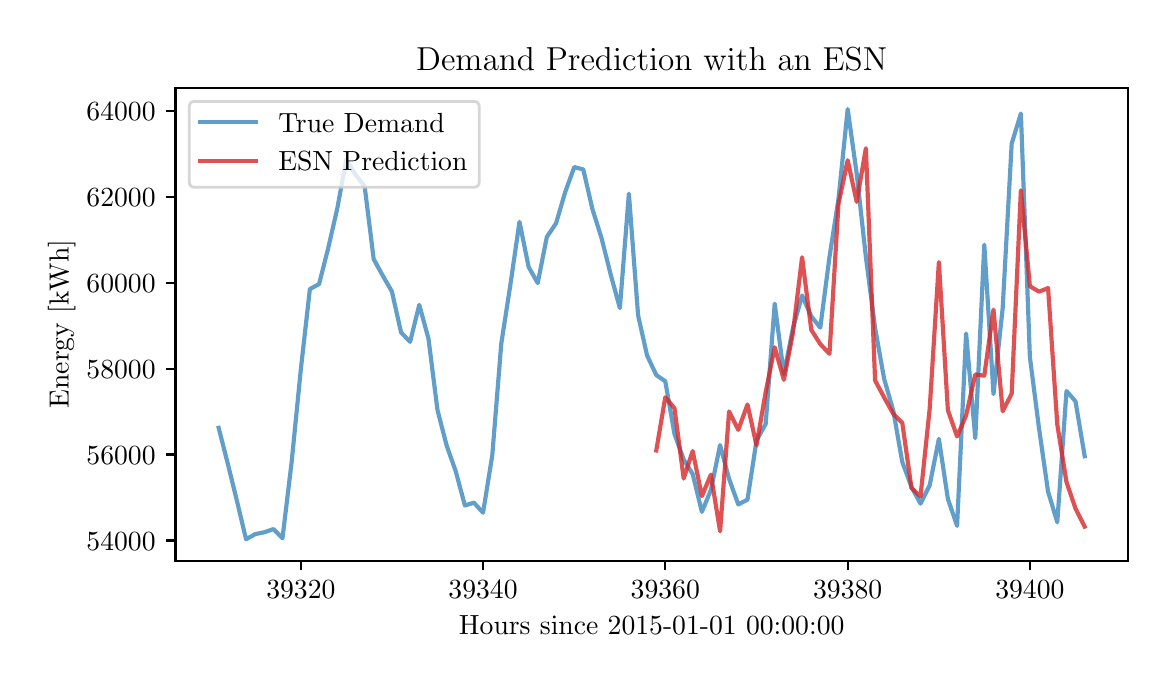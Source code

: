 \begingroup%
\makeatletter%
\begin{pgfpicture}%
\pgfpathrectangle{\pgfpointorigin}{\pgfqpoint{5.601in}{3.165in}}%
\pgfusepath{use as bounding box, clip}%
\begin{pgfscope}%
\pgfsetbuttcap%
\pgfsetmiterjoin%
\definecolor{currentfill}{rgb}{1.0,1.0,1.0}%
\pgfsetfillcolor{currentfill}%
\pgfsetlinewidth{0.0pt}%
\definecolor{currentstroke}{rgb}{1.0,1.0,1.0}%
\pgfsetstrokecolor{currentstroke}%
\pgfsetdash{}{0pt}%
\pgfpathmoveto{\pgfqpoint{0.0in}{0.0in}}%
\pgfpathlineto{\pgfqpoint{5.601in}{0.0in}}%
\pgfpathlineto{\pgfqpoint{5.601in}{3.165in}}%
\pgfpathlineto{\pgfqpoint{0.0in}{3.165in}}%
\pgfpathclose%
\pgfusepath{fill}%
\end{pgfscope}%
\begin{pgfscope}%
\pgfsetbuttcap%
\pgfsetmiterjoin%
\definecolor{currentfill}{rgb}{1.0,1.0,1.0}%
\pgfsetfillcolor{currentfill}%
\pgfsetlinewidth{0.0pt}%
\definecolor{currentstroke}{rgb}{0.0,0.0,0.0}%
\pgfsetstrokecolor{currentstroke}%
\pgfsetstrokeopacity{0.0}%
\pgfsetdash{}{0pt}%
\pgfpathmoveto{\pgfqpoint{0.739in}{0.5in}}%
\pgfpathlineto{\pgfqpoint{5.501in}{0.5in}}%
\pgfpathlineto{\pgfqpoint{5.501in}{2.865in}}%
\pgfpathlineto{\pgfqpoint{0.739in}{2.865in}}%
\pgfpathclose%
\pgfusepath{fill}%
\end{pgfscope}%
\begin{pgfscope}%
\pgfsetbuttcap%
\pgfsetroundjoin%
\definecolor{currentfill}{rgb}{0.0,0.0,0.0}%
\pgfsetfillcolor{currentfill}%
\pgfsetlinewidth{0.803pt}%
\definecolor{currentstroke}{rgb}{0.0,0.0,0.0}%
\pgfsetstrokecolor{currentstroke}%
\pgfsetdash{}{0pt}%
\pgfsys@defobject{currentmarker}{\pgfqpoint{0.0in}{-0.049in}}{\pgfqpoint{0.0in}{0.0in}}{%
\pgfpathmoveto{\pgfqpoint{0.0in}{0.0in}}%
\pgfpathlineto{\pgfqpoint{0.0in}{-0.049in}}%
\pgfusepath{stroke,fill}%
}%
\begin{pgfscope}%
\pgfsys@transformshift{1.366in}{0.5in}%
\pgfsys@useobject{currentmarker}{}%
\end{pgfscope}%
\end{pgfscope}%
\begin{pgfscope}%
\definecolor{textcolor}{rgb}{0.0,0.0,0.0}%
\pgfsetstrokecolor{textcolor}%
\pgfsetfillcolor{textcolor}%
\pgftext[x=1.366in,y=0.402in,,top]{\color{textcolor}\rmfamily\fontsize{10.0}{12.0}\selectfont \(\displaystyle 39320\)}%
\end{pgfscope}%
\begin{pgfscope}%
\pgfsetbuttcap%
\pgfsetroundjoin%
\definecolor{currentfill}{rgb}{0.0,0.0,0.0}%
\pgfsetfillcolor{currentfill}%
\pgfsetlinewidth{0.803pt}%
\definecolor{currentstroke}{rgb}{0.0,0.0,0.0}%
\pgfsetstrokecolor{currentstroke}%
\pgfsetdash{}{0pt}%
\pgfsys@defobject{currentmarker}{\pgfqpoint{0.0in}{-0.049in}}{\pgfqpoint{0.0in}{0.0in}}{%
\pgfpathmoveto{\pgfqpoint{0.0in}{0.0in}}%
\pgfpathlineto{\pgfqpoint{0.0in}{-0.049in}}%
\pgfusepath{stroke,fill}%
}%
\begin{pgfscope}%
\pgfsys@transformshift{2.277in}{0.5in}%
\pgfsys@useobject{currentmarker}{}%
\end{pgfscope}%
\end{pgfscope}%
\begin{pgfscope}%
\definecolor{textcolor}{rgb}{0.0,0.0,0.0}%
\pgfsetstrokecolor{textcolor}%
\pgfsetfillcolor{textcolor}%
\pgftext[x=2.277in,y=0.402in,,top]{\color{textcolor}\rmfamily\fontsize{10.0}{12.0}\selectfont \(\displaystyle 39340\)}%
\end{pgfscope}%
\begin{pgfscope}%
\pgfsetbuttcap%
\pgfsetroundjoin%
\definecolor{currentfill}{rgb}{0.0,0.0,0.0}%
\pgfsetfillcolor{currentfill}%
\pgfsetlinewidth{0.803pt}%
\definecolor{currentstroke}{rgb}{0.0,0.0,0.0}%
\pgfsetstrokecolor{currentstroke}%
\pgfsetdash{}{0pt}%
\pgfsys@defobject{currentmarker}{\pgfqpoint{0.0in}{-0.049in}}{\pgfqpoint{0.0in}{0.0in}}{%
\pgfpathmoveto{\pgfqpoint{0.0in}{0.0in}}%
\pgfpathlineto{\pgfqpoint{0.0in}{-0.049in}}%
\pgfusepath{stroke,fill}%
}%
\begin{pgfscope}%
\pgfsys@transformshift{3.188in}{0.5in}%
\pgfsys@useobject{currentmarker}{}%
\end{pgfscope}%
\end{pgfscope}%
\begin{pgfscope}%
\definecolor{textcolor}{rgb}{0.0,0.0,0.0}%
\pgfsetstrokecolor{textcolor}%
\pgfsetfillcolor{textcolor}%
\pgftext[x=3.188in,y=0.402in,,top]{\color{textcolor}\rmfamily\fontsize{10.0}{12.0}\selectfont \(\displaystyle 39360\)}%
\end{pgfscope}%
\begin{pgfscope}%
\pgfsetbuttcap%
\pgfsetroundjoin%
\definecolor{currentfill}{rgb}{0.0,0.0,0.0}%
\pgfsetfillcolor{currentfill}%
\pgfsetlinewidth{0.803pt}%
\definecolor{currentstroke}{rgb}{0.0,0.0,0.0}%
\pgfsetstrokecolor{currentstroke}%
\pgfsetdash{}{0pt}%
\pgfsys@defobject{currentmarker}{\pgfqpoint{0.0in}{-0.049in}}{\pgfqpoint{0.0in}{0.0in}}{%
\pgfpathmoveto{\pgfqpoint{0.0in}{0.0in}}%
\pgfpathlineto{\pgfqpoint{0.0in}{-0.049in}}%
\pgfusepath{stroke,fill}%
}%
\begin{pgfscope}%
\pgfsys@transformshift{4.1in}{0.5in}%
\pgfsys@useobject{currentmarker}{}%
\end{pgfscope}%
\end{pgfscope}%
\begin{pgfscope}%
\definecolor{textcolor}{rgb}{0.0,0.0,0.0}%
\pgfsetstrokecolor{textcolor}%
\pgfsetfillcolor{textcolor}%
\pgftext[x=4.1in,y=0.402in,,top]{\color{textcolor}\rmfamily\fontsize{10.0}{12.0}\selectfont \(\displaystyle 39380\)}%
\end{pgfscope}%
\begin{pgfscope}%
\pgfsetbuttcap%
\pgfsetroundjoin%
\definecolor{currentfill}{rgb}{0.0,0.0,0.0}%
\pgfsetfillcolor{currentfill}%
\pgfsetlinewidth{0.803pt}%
\definecolor{currentstroke}{rgb}{0.0,0.0,0.0}%
\pgfsetstrokecolor{currentstroke}%
\pgfsetdash{}{0pt}%
\pgfsys@defobject{currentmarker}{\pgfqpoint{0.0in}{-0.049in}}{\pgfqpoint{0.0in}{0.0in}}{%
\pgfpathmoveto{\pgfqpoint{0.0in}{0.0in}}%
\pgfpathlineto{\pgfqpoint{0.0in}{-0.049in}}%
\pgfusepath{stroke,fill}%
}%
\begin{pgfscope}%
\pgfsys@transformshift{5.011in}{0.5in}%
\pgfsys@useobject{currentmarker}{}%
\end{pgfscope}%
\end{pgfscope}%
\begin{pgfscope}%
\definecolor{textcolor}{rgb}{0.0,0.0,0.0}%
\pgfsetstrokecolor{textcolor}%
\pgfsetfillcolor{textcolor}%
\pgftext[x=5.011in,y=0.402in,,top]{\color{textcolor}\rmfamily\fontsize{10.0}{12.0}\selectfont \(\displaystyle 39400\)}%
\end{pgfscope}%
\begin{pgfscope}%
\definecolor{textcolor}{rgb}{0.0,0.0,0.0}%
\pgfsetstrokecolor{textcolor}%
\pgfsetfillcolor{textcolor}%
\pgftext[x=3.12in,y=0.223in,,top]{\color{textcolor}\rmfamily\fontsize{10.0}{12.0}\selectfont Hours since 2015-01-01 00:00:00}%
\end{pgfscope}%
\begin{pgfscope}%
\pgfsetbuttcap%
\pgfsetroundjoin%
\definecolor{currentfill}{rgb}{0.0,0.0,0.0}%
\pgfsetfillcolor{currentfill}%
\pgfsetlinewidth{0.803pt}%
\definecolor{currentstroke}{rgb}{0.0,0.0,0.0}%
\pgfsetstrokecolor{currentstroke}%
\pgfsetdash{}{0pt}%
\pgfsys@defobject{currentmarker}{\pgfqpoint{-0.049in}{0.0in}}{\pgfqpoint{0.0in}{0.0in}}{%
\pgfpathmoveto{\pgfqpoint{0.0in}{0.0in}}%
\pgfpathlineto{\pgfqpoint{-0.049in}{0.0in}}%
\pgfusepath{stroke,fill}%
}%
\begin{pgfscope}%
\pgfsys@transformshift{0.739in}{0.601in}%
\pgfsys@useobject{currentmarker}{}%
\end{pgfscope}%
\end{pgfscope}%
\begin{pgfscope}%
\definecolor{textcolor}{rgb}{0.0,0.0,0.0}%
\pgfsetstrokecolor{textcolor}%
\pgfsetfillcolor{textcolor}%
\pgftext[x=0.294in,y=0.553in,left,base]{\color{textcolor}\rmfamily\fontsize{10.0}{12.0}\selectfont \(\displaystyle 54000\)}%
\end{pgfscope}%
\begin{pgfscope}%
\pgfsetbuttcap%
\pgfsetroundjoin%
\definecolor{currentfill}{rgb}{0.0,0.0,0.0}%
\pgfsetfillcolor{currentfill}%
\pgfsetlinewidth{0.803pt}%
\definecolor{currentstroke}{rgb}{0.0,0.0,0.0}%
\pgfsetstrokecolor{currentstroke}%
\pgfsetdash{}{0pt}%
\pgfsys@defobject{currentmarker}{\pgfqpoint{-0.049in}{0.0in}}{\pgfqpoint{0.0in}{0.0in}}{%
\pgfpathmoveto{\pgfqpoint{0.0in}{0.0in}}%
\pgfpathlineto{\pgfqpoint{-0.049in}{0.0in}}%
\pgfusepath{stroke,fill}%
}%
\begin{pgfscope}%
\pgfsys@transformshift{0.739in}{1.031in}%
\pgfsys@useobject{currentmarker}{}%
\end{pgfscope}%
\end{pgfscope}%
\begin{pgfscope}%
\definecolor{textcolor}{rgb}{0.0,0.0,0.0}%
\pgfsetstrokecolor{textcolor}%
\pgfsetfillcolor{textcolor}%
\pgftext[x=0.294in,y=0.982in,left,base]{\color{textcolor}\rmfamily\fontsize{10.0}{12.0}\selectfont \(\displaystyle 56000\)}%
\end{pgfscope}%
\begin{pgfscope}%
\pgfsetbuttcap%
\pgfsetroundjoin%
\definecolor{currentfill}{rgb}{0.0,0.0,0.0}%
\pgfsetfillcolor{currentfill}%
\pgfsetlinewidth{0.803pt}%
\definecolor{currentstroke}{rgb}{0.0,0.0,0.0}%
\pgfsetstrokecolor{currentstroke}%
\pgfsetdash{}{0pt}%
\pgfsys@defobject{currentmarker}{\pgfqpoint{-0.049in}{0.0in}}{\pgfqpoint{0.0in}{0.0in}}{%
\pgfpathmoveto{\pgfqpoint{0.0in}{0.0in}}%
\pgfpathlineto{\pgfqpoint{-0.049in}{0.0in}}%
\pgfusepath{stroke,fill}%
}%
\begin{pgfscope}%
\pgfsys@transformshift{0.739in}{1.46in}%
\pgfsys@useobject{currentmarker}{}%
\end{pgfscope}%
\end{pgfscope}%
\begin{pgfscope}%
\definecolor{textcolor}{rgb}{0.0,0.0,0.0}%
\pgfsetstrokecolor{textcolor}%
\pgfsetfillcolor{textcolor}%
\pgftext[x=0.294in,y=1.412in,left,base]{\color{textcolor}\rmfamily\fontsize{10.0}{12.0}\selectfont \(\displaystyle 58000\)}%
\end{pgfscope}%
\begin{pgfscope}%
\pgfsetbuttcap%
\pgfsetroundjoin%
\definecolor{currentfill}{rgb}{0.0,0.0,0.0}%
\pgfsetfillcolor{currentfill}%
\pgfsetlinewidth{0.803pt}%
\definecolor{currentstroke}{rgb}{0.0,0.0,0.0}%
\pgfsetstrokecolor{currentstroke}%
\pgfsetdash{}{0pt}%
\pgfsys@defobject{currentmarker}{\pgfqpoint{-0.049in}{0.0in}}{\pgfqpoint{0.0in}{0.0in}}{%
\pgfpathmoveto{\pgfqpoint{0.0in}{0.0in}}%
\pgfpathlineto{\pgfqpoint{-0.049in}{0.0in}}%
\pgfusepath{stroke,fill}%
}%
\begin{pgfscope}%
\pgfsys@transformshift{0.739in}{1.889in}%
\pgfsys@useobject{currentmarker}{}%
\end{pgfscope}%
\end{pgfscope}%
\begin{pgfscope}%
\definecolor{textcolor}{rgb}{0.0,0.0,0.0}%
\pgfsetstrokecolor{textcolor}%
\pgfsetfillcolor{textcolor}%
\pgftext[x=0.294in,y=1.841in,left,base]{\color{textcolor}\rmfamily\fontsize{10.0}{12.0}\selectfont \(\displaystyle 60000\)}%
\end{pgfscope}%
\begin{pgfscope}%
\pgfsetbuttcap%
\pgfsetroundjoin%
\definecolor{currentfill}{rgb}{0.0,0.0,0.0}%
\pgfsetfillcolor{currentfill}%
\pgfsetlinewidth{0.803pt}%
\definecolor{currentstroke}{rgb}{0.0,0.0,0.0}%
\pgfsetstrokecolor{currentstroke}%
\pgfsetdash{}{0pt}%
\pgfsys@defobject{currentmarker}{\pgfqpoint{-0.049in}{0.0in}}{\pgfqpoint{0.0in}{0.0in}}{%
\pgfpathmoveto{\pgfqpoint{0.0in}{0.0in}}%
\pgfpathlineto{\pgfqpoint{-0.049in}{0.0in}}%
\pgfusepath{stroke,fill}%
}%
\begin{pgfscope}%
\pgfsys@transformshift{0.739in}{2.318in}%
\pgfsys@useobject{currentmarker}{}%
\end{pgfscope}%
\end{pgfscope}%
\begin{pgfscope}%
\definecolor{textcolor}{rgb}{0.0,0.0,0.0}%
\pgfsetstrokecolor{textcolor}%
\pgfsetfillcolor{textcolor}%
\pgftext[x=0.294in,y=2.27in,left,base]{\color{textcolor}\rmfamily\fontsize{10.0}{12.0}\selectfont \(\displaystyle 62000\)}%
\end{pgfscope}%
\begin{pgfscope}%
\pgfsetbuttcap%
\pgfsetroundjoin%
\definecolor{currentfill}{rgb}{0.0,0.0,0.0}%
\pgfsetfillcolor{currentfill}%
\pgfsetlinewidth{0.803pt}%
\definecolor{currentstroke}{rgb}{0.0,0.0,0.0}%
\pgfsetstrokecolor{currentstroke}%
\pgfsetdash{}{0pt}%
\pgfsys@defobject{currentmarker}{\pgfqpoint{-0.049in}{0.0in}}{\pgfqpoint{0.0in}{0.0in}}{%
\pgfpathmoveto{\pgfqpoint{0.0in}{0.0in}}%
\pgfpathlineto{\pgfqpoint{-0.049in}{0.0in}}%
\pgfusepath{stroke,fill}%
}%
\begin{pgfscope}%
\pgfsys@transformshift{0.739in}{2.747in}%
\pgfsys@useobject{currentmarker}{}%
\end{pgfscope}%
\end{pgfscope}%
\begin{pgfscope}%
\definecolor{textcolor}{rgb}{0.0,0.0,0.0}%
\pgfsetstrokecolor{textcolor}%
\pgfsetfillcolor{textcolor}%
\pgftext[x=0.294in,y=2.699in,left,base]{\color{textcolor}\rmfamily\fontsize{10.0}{12.0}\selectfont \(\displaystyle 64000\)}%
\end{pgfscope}%
\begin{pgfscope}%
\definecolor{textcolor}{rgb}{0.0,0.0,0.0}%
\pgfsetstrokecolor{textcolor}%
\pgfsetfillcolor{textcolor}%
\pgftext[x=0.239in,y=1.683in,,bottom,rotate=90.0]{\color{textcolor}\rmfamily\fontsize{10.0}{12.0}\selectfont Energy [kWh]}%
\end{pgfscope}%
\begin{pgfscope}%
\pgfpathrectangle{\pgfqpoint{0.739in}{0.5in}}{\pgfqpoint{4.762in}{2.366in}}%
\pgfusepath{clip}%
\pgfsetrectcap%
\pgfsetroundjoin%
\pgfsetlinewidth{1.506pt}%
\definecolor{currentstroke}{rgb}{0.122,0.467,0.706}%
\pgfsetstrokecolor{currentstroke}%
\pgfsetstrokeopacity{0.7}%
\pgfsetdash{}{0pt}%
\pgfpathmoveto{\pgfqpoint{0.955in}{1.164in}}%
\pgfpathlineto{\pgfqpoint{1.001in}{0.983in}}%
\pgfpathlineto{\pgfqpoint{1.046in}{0.8in}}%
\pgfpathlineto{\pgfqpoint{1.092in}{0.607in}}%
\pgfpathlineto{\pgfqpoint{1.138in}{0.633in}}%
\pgfpathlineto{\pgfqpoint{1.183in}{0.642in}}%
\pgfpathlineto{\pgfqpoint{1.229in}{0.658in}}%
\pgfpathlineto{\pgfqpoint{1.274in}{0.612in}}%
\pgfpathlineto{\pgfqpoint{1.32in}{0.995in}}%
\pgfpathlineto{\pgfqpoint{1.366in}{1.459in}}%
\pgfpathlineto{\pgfqpoint{1.411in}{1.858in}}%
\pgfpathlineto{\pgfqpoint{1.457in}{1.883in}}%
\pgfpathlineto{\pgfqpoint{1.502in}{2.06in}}%
\pgfpathlineto{\pgfqpoint{1.548in}{2.261in}}%
\pgfpathlineto{\pgfqpoint{1.593in}{2.506in}}%
\pgfpathlineto{\pgfqpoint{1.639in}{2.43in}}%
\pgfpathlineto{\pgfqpoint{1.685in}{2.371in}}%
\pgfpathlineto{\pgfqpoint{1.73in}{2.008in}}%
\pgfpathlineto{\pgfqpoint{1.776in}{1.924in}}%
\pgfpathlineto{\pgfqpoint{1.821in}{1.846in}}%
\pgfpathlineto{\pgfqpoint{1.867in}{1.641in}}%
\pgfpathlineto{\pgfqpoint{1.912in}{1.594in}}%
\pgfpathlineto{\pgfqpoint{1.958in}{1.779in}}%
\pgfpathlineto{\pgfqpoint{2.004in}{1.61in}}%
\pgfpathlineto{\pgfqpoint{2.049in}{1.253in}}%
\pgfpathlineto{\pgfqpoint{2.095in}{1.075in}}%
\pgfpathlineto{\pgfqpoint{2.14in}{0.948in}}%
\pgfpathlineto{\pgfqpoint{2.186in}{0.776in}}%
\pgfpathlineto{\pgfqpoint{2.231in}{0.79in}}%
\pgfpathlineto{\pgfqpoint{2.277in}{0.74in}}%
\pgfpathlineto{\pgfqpoint{2.323in}{1.027in}}%
\pgfpathlineto{\pgfqpoint{2.368in}{1.585in}}%
\pgfpathlineto{\pgfqpoint{2.414in}{1.883in}}%
\pgfpathlineto{\pgfqpoint{2.459in}{2.194in}}%
\pgfpathlineto{\pgfqpoint{2.505in}{1.968in}}%
\pgfpathlineto{\pgfqpoint{2.55in}{1.888in}}%
\pgfpathlineto{\pgfqpoint{2.596in}{2.119in}}%
\pgfpathlineto{\pgfqpoint{2.642in}{2.187in}}%
\pgfpathlineto{\pgfqpoint{2.687in}{2.341in}}%
\pgfpathlineto{\pgfqpoint{2.733in}{2.468in}}%
\pgfpathlineto{\pgfqpoint{2.778in}{2.456in}}%
\pgfpathlineto{\pgfqpoint{2.824in}{2.257in}}%
\pgfpathlineto{\pgfqpoint{2.869in}{2.114in}}%
\pgfpathlineto{\pgfqpoint{2.915in}{1.931in}}%
\pgfpathlineto{\pgfqpoint{2.961in}{1.763in}}%
\pgfpathlineto{\pgfqpoint{3.006in}{2.335in}}%
\pgfpathlineto{\pgfqpoint{3.052in}{1.727in}}%
\pgfpathlineto{\pgfqpoint{3.097in}{1.526in}}%
\pgfpathlineto{\pgfqpoint{3.143in}{1.428in}}%
\pgfpathlineto{\pgfqpoint{3.188in}{1.397in}}%
\pgfpathlineto{\pgfqpoint{3.234in}{1.133in}}%
\pgfpathlineto{\pgfqpoint{3.28in}{1.006in}}%
\pgfpathlineto{\pgfqpoint{3.325in}{0.933in}}%
\pgfpathlineto{\pgfqpoint{3.371in}{0.744in}}%
\pgfpathlineto{\pgfqpoint{3.416in}{0.853in}}%
\pgfpathlineto{\pgfqpoint{3.462in}{1.078in}}%
\pgfpathlineto{\pgfqpoint{3.507in}{0.909in}}%
\pgfpathlineto{\pgfqpoint{3.553in}{0.781in}}%
\pgfpathlineto{\pgfqpoint{3.599in}{0.805in}}%
\pgfpathlineto{\pgfqpoint{3.644in}{1.1in}}%
\pgfpathlineto{\pgfqpoint{3.69in}{1.184in}}%
\pgfpathlineto{\pgfqpoint{3.735in}{1.785in}}%
\pgfpathlineto{\pgfqpoint{3.781in}{1.432in}}%
\pgfpathlineto{\pgfqpoint{3.826in}{1.661in}}%
\pgfpathlineto{\pgfqpoint{3.872in}{1.826in}}%
\pgfpathlineto{\pgfqpoint{3.918in}{1.722in}}%
\pgfpathlineto{\pgfqpoint{3.963in}{1.665in}}%
\pgfpathlineto{\pgfqpoint{4.009in}{2.019in}}%
\pgfpathlineto{\pgfqpoint{4.054in}{2.308in}}%
\pgfpathlineto{\pgfqpoint{4.1in}{2.758in}}%
\pgfpathlineto{\pgfqpoint{4.145in}{2.436in}}%
\pgfpathlineto{\pgfqpoint{4.191in}{2.018in}}%
\pgfpathlineto{\pgfqpoint{4.237in}{1.664in}}%
\pgfpathlineto{\pgfqpoint{4.282in}{1.41in}}%
\pgfpathlineto{\pgfqpoint{4.328in}{1.25in}}%
\pgfpathlineto{\pgfqpoint{4.373in}{0.993in}}%
\pgfpathlineto{\pgfqpoint{4.419in}{0.869in}}%
\pgfpathlineto{\pgfqpoint{4.464in}{0.785in}}%
\pgfpathlineto{\pgfqpoint{4.51in}{0.877in}}%
\pgfpathlineto{\pgfqpoint{4.556in}{1.109in}}%
\pgfpathlineto{\pgfqpoint{4.601in}{0.809in}}%
\pgfpathlineto{\pgfqpoint{4.647in}{0.674in}}%
\pgfpathlineto{\pgfqpoint{4.692in}{1.636in}}%
\pgfpathlineto{\pgfqpoint{4.738in}{1.112in}}%
\pgfpathlineto{\pgfqpoint{4.783in}{2.08in}}%
\pgfpathlineto{\pgfqpoint{4.829in}{1.333in}}%
\pgfpathlineto{\pgfqpoint{4.875in}{1.763in}}%
\pgfpathlineto{\pgfqpoint{4.92in}{2.585in}}%
\pgfpathlineto{\pgfqpoint{4.966in}{2.736in}}%
\pgfpathlineto{\pgfqpoint{5.011in}{1.518in}}%
\pgfpathlineto{\pgfqpoint{5.057in}{1.159in}}%
\pgfpathlineto{\pgfqpoint{5.102in}{0.845in}}%
\pgfpathlineto{\pgfqpoint{5.148in}{0.692in}}%
\pgfpathlineto{\pgfqpoint{5.194in}{1.348in}}%
\pgfpathlineto{\pgfqpoint{5.239in}{1.297in}}%
\pgfpathlineto{\pgfqpoint{5.285in}{1.022in}}%
\pgfusepath{stroke}%
\end{pgfscope}%
\begin{pgfscope}%
\pgfpathrectangle{\pgfqpoint{0.739in}{0.5in}}{\pgfqpoint{4.762in}{2.366in}}%
\pgfusepath{clip}%
\pgfsetrectcap%
\pgfsetroundjoin%
\pgfsetlinewidth{1.506pt}%
\definecolor{currentstroke}{rgb}{0.839,0.153,0.157}%
\pgfsetstrokecolor{currentstroke}%
\pgfsetstrokeopacity{0.8}%
\pgfsetdash{}{0pt}%
\pgfpathmoveto{\pgfqpoint{3.143in}{1.051in}}%
\pgfpathlineto{\pgfqpoint{3.188in}{1.317in}}%
\pgfpathlineto{\pgfqpoint{3.234in}{1.262in}}%
\pgfpathlineto{\pgfqpoint{3.28in}{0.911in}}%
\pgfpathlineto{\pgfqpoint{3.325in}{1.048in}}%
\pgfpathlineto{\pgfqpoint{3.371in}{0.823in}}%
\pgfpathlineto{\pgfqpoint{3.416in}{0.93in}}%
\pgfpathlineto{\pgfqpoint{3.462in}{0.647in}}%
\pgfpathlineto{\pgfqpoint{3.507in}{1.246in}}%
\pgfpathlineto{\pgfqpoint{3.553in}{1.154in}}%
\pgfpathlineto{\pgfqpoint{3.599in}{1.281in}}%
\pgfpathlineto{\pgfqpoint{3.644in}{1.077in}}%
\pgfpathlineto{\pgfqpoint{3.69in}{1.343in}}%
\pgfpathlineto{\pgfqpoint{3.735in}{1.567in}}%
\pgfpathlineto{\pgfqpoint{3.781in}{1.404in}}%
\pgfpathlineto{\pgfqpoint{3.826in}{1.638in}}%
\pgfpathlineto{\pgfqpoint{3.872in}{2.017in}}%
\pgfpathlineto{\pgfqpoint{3.918in}{1.654in}}%
\pgfpathlineto{\pgfqpoint{3.963in}{1.583in}}%
\pgfpathlineto{\pgfqpoint{4.009in}{1.534in}}%
\pgfpathlineto{\pgfqpoint{4.054in}{2.284in}}%
\pgfpathlineto{\pgfqpoint{4.1in}{2.502in}}%
\pgfpathlineto{\pgfqpoint{4.145in}{2.294in}}%
\pgfpathlineto{\pgfqpoint{4.191in}{2.562in}}%
\pgfpathlineto{\pgfqpoint{4.237in}{1.401in}}%
\pgfpathlineto{\pgfqpoint{4.282in}{1.317in}}%
\pgfpathlineto{\pgfqpoint{4.328in}{1.234in}}%
\pgfpathlineto{\pgfqpoint{4.373in}{1.189in}}%
\pgfpathlineto{\pgfqpoint{4.419in}{0.863in}}%
\pgfpathlineto{\pgfqpoint{4.464in}{0.821in}}%
\pgfpathlineto{\pgfqpoint{4.51in}{1.259in}}%
\pgfpathlineto{\pgfqpoint{4.556in}{1.993in}}%
\pgfpathlineto{\pgfqpoint{4.601in}{1.252in}}%
\pgfpathlineto{\pgfqpoint{4.647in}{1.121in}}%
\pgfpathlineto{\pgfqpoint{4.692in}{1.226in}}%
\pgfpathlineto{\pgfqpoint{4.738in}{1.431in}}%
\pgfpathlineto{\pgfqpoint{4.783in}{1.425in}}%
\pgfpathlineto{\pgfqpoint{4.829in}{1.755in}}%
\pgfpathlineto{\pgfqpoint{4.875in}{1.247in}}%
\pgfpathlineto{\pgfqpoint{4.92in}{1.335in}}%
\pgfpathlineto{\pgfqpoint{4.966in}{2.352in}}%
\pgfpathlineto{\pgfqpoint{5.011in}{1.872in}}%
\pgfpathlineto{\pgfqpoint{5.057in}{1.845in}}%
\pgfpathlineto{\pgfqpoint{5.102in}{1.863in}}%
\pgfpathlineto{\pgfqpoint{5.148in}{1.181in}}%
\pgfpathlineto{\pgfqpoint{5.194in}{0.893in}}%
\pgfpathlineto{\pgfqpoint{5.239in}{0.761in}}%
\pgfpathlineto{\pgfqpoint{5.285in}{0.67in}}%
\pgfusepath{stroke}%
\end{pgfscope}%
\begin{pgfscope}%
\pgfsetrectcap%
\pgfsetmiterjoin%
\pgfsetlinewidth{0.803pt}%
\definecolor{currentstroke}{rgb}{0.0,0.0,0.0}%
\pgfsetstrokecolor{currentstroke}%
\pgfsetdash{}{0pt}%
\pgfpathmoveto{\pgfqpoint{0.739in}{0.5in}}%
\pgfpathlineto{\pgfqpoint{0.739in}{2.865in}}%
\pgfusepath{stroke}%
\end{pgfscope}%
\begin{pgfscope}%
\pgfsetrectcap%
\pgfsetmiterjoin%
\pgfsetlinewidth{0.803pt}%
\definecolor{currentstroke}{rgb}{0.0,0.0,0.0}%
\pgfsetstrokecolor{currentstroke}%
\pgfsetdash{}{0pt}%
\pgfpathmoveto{\pgfqpoint{5.501in}{0.5in}}%
\pgfpathlineto{\pgfqpoint{5.501in}{2.865in}}%
\pgfusepath{stroke}%
\end{pgfscope}%
\begin{pgfscope}%
\pgfsetrectcap%
\pgfsetmiterjoin%
\pgfsetlinewidth{0.803pt}%
\definecolor{currentstroke}{rgb}{0.0,0.0,0.0}%
\pgfsetstrokecolor{currentstroke}%
\pgfsetdash{}{0pt}%
\pgfpathmoveto{\pgfqpoint{0.739in}{0.5in}}%
\pgfpathlineto{\pgfqpoint{5.501in}{0.5in}}%
\pgfusepath{stroke}%
\end{pgfscope}%
\begin{pgfscope}%
\pgfsetrectcap%
\pgfsetmiterjoin%
\pgfsetlinewidth{0.803pt}%
\definecolor{currentstroke}{rgb}{0.0,0.0,0.0}%
\pgfsetstrokecolor{currentstroke}%
\pgfsetdash{}{0pt}%
\pgfpathmoveto{\pgfqpoint{0.739in}{2.865in}}%
\pgfpathlineto{\pgfqpoint{5.501in}{2.865in}}%
\pgfusepath{stroke}%
\end{pgfscope}%
\begin{pgfscope}%
\definecolor{textcolor}{rgb}{0.0,0.0,0.0}%
\pgfsetstrokecolor{textcolor}%
\pgfsetfillcolor{textcolor}%
\pgftext[x=3.12in,y=2.949in,,base]{\color{textcolor}\rmfamily\fontsize{12.0}{14.4}\selectfont Demand Prediction with an ESN}%
\end{pgfscope}%
\begin{pgfscope}%
\pgfsetbuttcap%
\pgfsetmiterjoin%
\definecolor{currentfill}{rgb}{1.0,1.0,1.0}%
\pgfsetfillcolor{currentfill}%
\pgfsetfillopacity{0.8}%
\pgfsetlinewidth{1.004pt}%
\definecolor{currentstroke}{rgb}{0.8,0.8,0.8}%
\pgfsetstrokecolor{currentstroke}%
\pgfsetstrokeopacity{0.8}%
\pgfsetdash{}{0pt}%
\pgfpathmoveto{\pgfqpoint{0.836in}{2.367in}}%
\pgfpathlineto{\pgfqpoint{2.23in}{2.367in}}%
\pgfpathquadraticcurveto{\pgfqpoint{2.258in}{2.367in}}{\pgfqpoint{2.258in}{2.395in}}%
\pgfpathlineto{\pgfqpoint{2.258in}{2.768in}}%
\pgfpathquadraticcurveto{\pgfqpoint{2.258in}{2.796in}}{\pgfqpoint{2.23in}{2.796in}}%
\pgfpathlineto{\pgfqpoint{0.836in}{2.796in}}%
\pgfpathquadraticcurveto{\pgfqpoint{0.808in}{2.796in}}{\pgfqpoint{0.808in}{2.768in}}%
\pgfpathlineto{\pgfqpoint{0.808in}{2.395in}}%
\pgfpathquadraticcurveto{\pgfqpoint{0.808in}{2.367in}}{\pgfqpoint{0.836in}{2.367in}}%
\pgfpathclose%
\pgfusepath{stroke,fill}%
\end{pgfscope}%
\begin{pgfscope}%
\pgfsetrectcap%
\pgfsetroundjoin%
\pgfsetlinewidth{1.506pt}%
\definecolor{currentstroke}{rgb}{0.122,0.467,0.706}%
\pgfsetstrokecolor{currentstroke}%
\pgfsetstrokeopacity{0.7}%
\pgfsetdash{}{0pt}%
\pgfpathmoveto{\pgfqpoint{0.864in}{2.692in}}%
\pgfpathlineto{\pgfqpoint{1.142in}{2.692in}}%
\pgfusepath{stroke}%
\end{pgfscope}%
\begin{pgfscope}%
\definecolor{textcolor}{rgb}{0.0,0.0,0.0}%
\pgfsetstrokecolor{textcolor}%
\pgfsetfillcolor{textcolor}%
\pgftext[x=1.253in,y=2.643in,left,base]{\color{textcolor}\rmfamily\fontsize{10.0}{12.0}\selectfont True Demand}%
\end{pgfscope}%
\begin{pgfscope}%
\pgfsetrectcap%
\pgfsetroundjoin%
\pgfsetlinewidth{1.506pt}%
\definecolor{currentstroke}{rgb}{0.839,0.153,0.157}%
\pgfsetstrokecolor{currentstroke}%
\pgfsetstrokeopacity{0.8}%
\pgfsetdash{}{0pt}%
\pgfpathmoveto{\pgfqpoint{0.864in}{2.498in}}%
\pgfpathlineto{\pgfqpoint{1.142in}{2.498in}}%
\pgfusepath{stroke}%
\end{pgfscope}%
\begin{pgfscope}%
\definecolor{textcolor}{rgb}{0.0,0.0,0.0}%
\pgfsetstrokecolor{textcolor}%
\pgfsetfillcolor{textcolor}%
\pgftext[x=1.253in,y=2.45in,left,base]{\color{textcolor}\rmfamily\fontsize{10.0}{12.0}\selectfont ESN Prediction}%
\end{pgfscope}%
\end{pgfpicture}%
\makeatother%
\endgroup%
